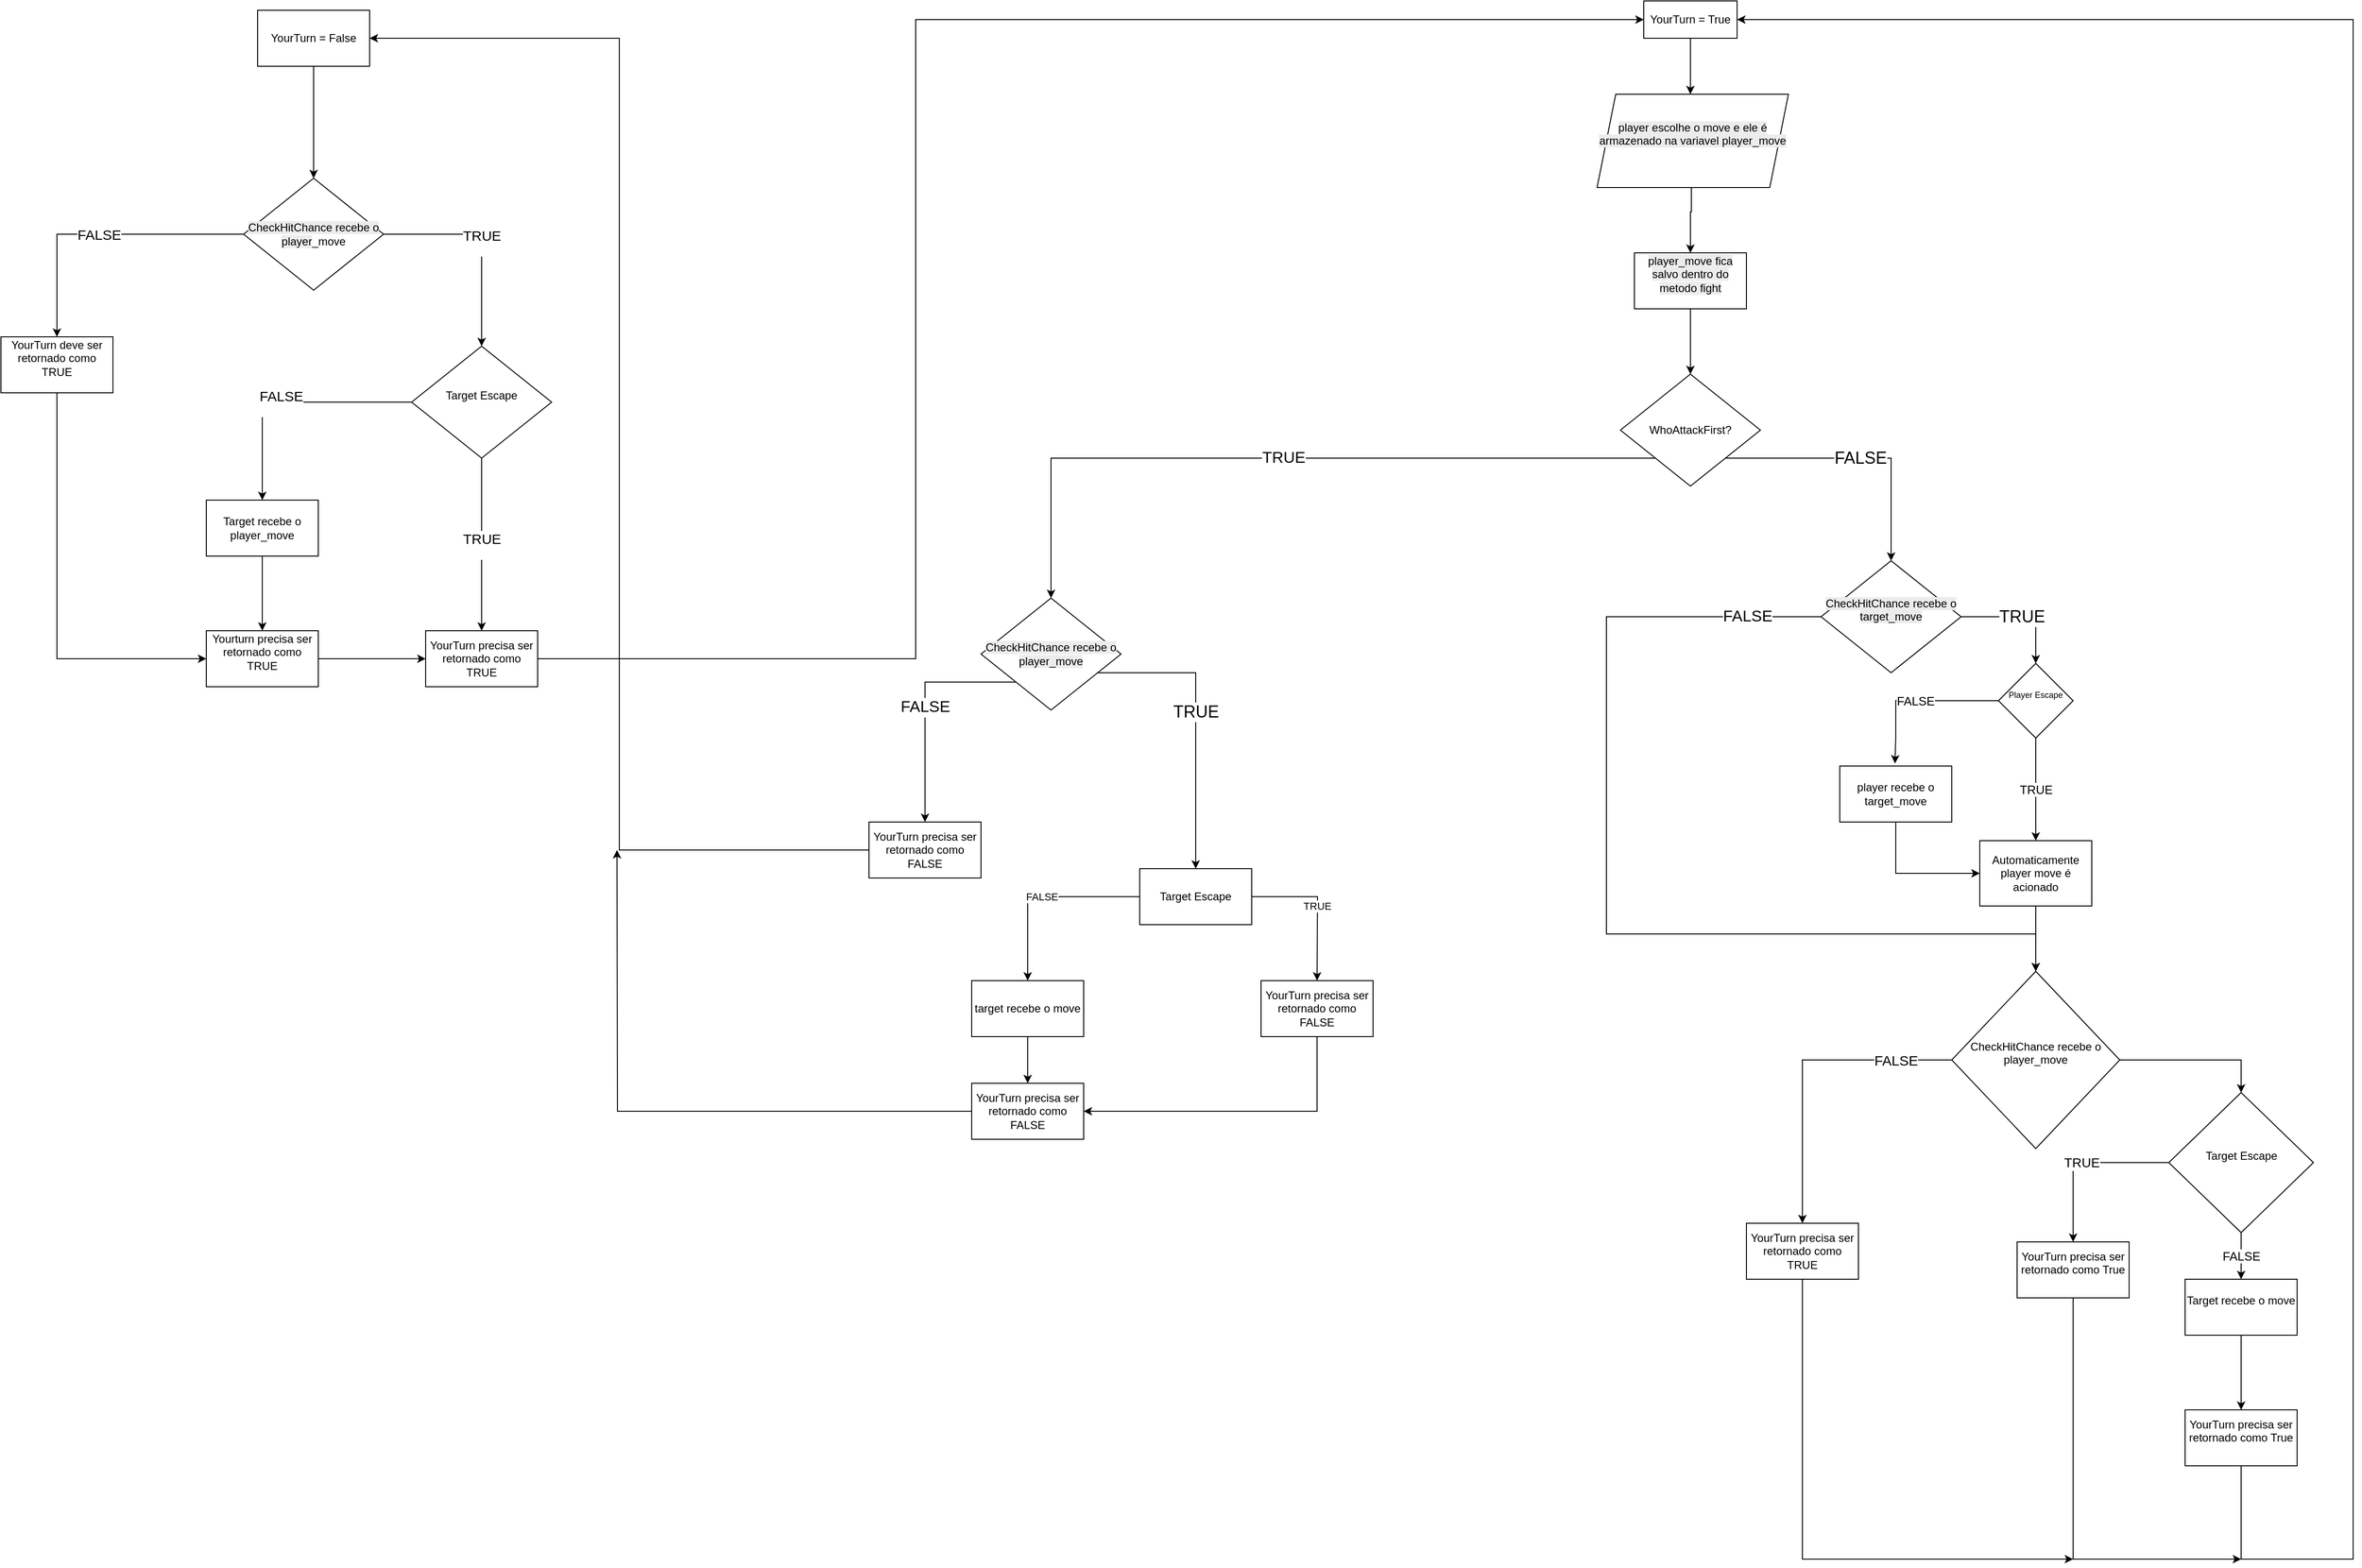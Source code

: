<mxfile version="27.0.5">
  <diagram name="Página-1" id="UGADvDvg8MFXdUgGhnul">
    <mxGraphModel dx="3427" dy="5303" grid="1" gridSize="10" guides="1" tooltips="1" connect="1" arrows="1" fold="1" page="1" pageScale="1" pageWidth="827" pageHeight="1169" math="0" shadow="0">
      <root>
        <mxCell id="0" />
        <mxCell id="1" parent="0" />
        <mxCell id="3Kyhh9vB5ekiafbe0aQi-21" value="&lt;font style=&quot;font-size: 17px;&quot;&gt;FALSE&lt;/font&gt;" style="edgeStyle=orthogonalEdgeStyle;rounded=0;orthogonalLoop=1;jettySize=auto;html=1;exitX=0;exitY=1;exitDx=0;exitDy=0;" parent="1" edge="1" target="3Kyhh9vB5ekiafbe0aQi-26">
          <mxGeometry x="-0.851" relative="1" as="geometry">
            <mxPoint x="460" y="1060" as="targetPoint" />
            <mxPoint x="620" y="680" as="sourcePoint" />
            <Array as="points">
              <mxPoint x="390" y="680" />
              <mxPoint x="390" y="1020" />
              <mxPoint x="850" y="1020" />
            </Array>
            <mxPoint as="offset" />
          </mxGeometry>
        </mxCell>
        <mxCell id="3Kyhh9vB5ekiafbe0aQi-22" value="&lt;font style=&quot;font-size: 18px;&quot;&gt;TRUE&lt;/font&gt;" style="edgeStyle=orthogonalEdgeStyle;rounded=0;orthogonalLoop=1;jettySize=auto;html=1;exitX=1;exitY=1;exitDx=0;exitDy=0;" parent="1" target="1IITMv7wr1Y9vhu1d735-4" edge="1">
          <mxGeometry relative="1" as="geometry">
            <mxPoint x="881.2" y="788.48" as="targetPoint" />
            <mxPoint x="770.0" y="680" as="sourcePoint" />
            <Array as="points">
              <mxPoint x="850" y="680" />
            </Array>
          </mxGeometry>
        </mxCell>
        <mxCell id="3Kyhh9vB5ekiafbe0aQi-19" value="&#xa;&lt;span style=&quot;color: rgb(0, 0, 0); font-family: Helvetica; font-size: 12px; font-style: normal; font-variant-ligatures: normal; font-variant-caps: normal; font-weight: 400; letter-spacing: normal; orphans: 2; text-align: center; text-indent: 0px; text-transform: none; widows: 2; word-spacing: 0px; -webkit-text-stroke-width: 0px; white-space: normal; background-color: rgb(236, 236, 236); text-decoration-thickness: initial; text-decoration-style: initial; text-decoration-color: initial; display: inline !important; float: none;&quot;&gt;CheckHitChance recebe o target_move&lt;/span&gt;&#xa;&#xa;" style="rhombus;whiteSpace=wrap;html=1;" parent="1" vertex="1">
          <mxGeometry x="620" y="620" width="150" height="120" as="geometry" />
        </mxCell>
        <mxCell id="3Kyhh9vB5ekiafbe0aQi-6" style="edgeStyle=orthogonalEdgeStyle;rounded=0;orthogonalLoop=1;jettySize=auto;html=1;entryX=0.5;entryY=0;entryDx=0;entryDy=0;" parent="1" source="3Kyhh9vB5ekiafbe0aQi-2" edge="1">
          <mxGeometry relative="1" as="geometry">
            <mxPoint x="480" y="120" as="targetPoint" />
          </mxGeometry>
        </mxCell>
        <mxCell id="3Kyhh9vB5ekiafbe0aQi-2" value="YourTurn = True" style="rounded=0;whiteSpace=wrap;html=1;" parent="1" vertex="1">
          <mxGeometry x="430" y="20" width="100" height="40" as="geometry" />
        </mxCell>
        <mxCell id="3Kyhh9vB5ekiafbe0aQi-9" value="" style="edgeStyle=orthogonalEdgeStyle;rounded=0;orthogonalLoop=1;jettySize=auto;html=1;" parent="1" edge="1">
          <mxGeometry relative="1" as="geometry">
            <mxPoint x="480" y="200" as="sourcePoint" />
            <mxPoint x="480" y="290" as="targetPoint" />
            <Array as="points">
              <mxPoint x="481" y="200" />
              <mxPoint x="481" y="246" />
              <mxPoint x="480" y="246" />
            </Array>
          </mxGeometry>
        </mxCell>
        <mxCell id="3Kyhh9vB5ekiafbe0aQi-11" value="&#xa;&lt;span style=&quot;color: rgb(0, 0, 0); font-family: Helvetica; font-size: 12px; font-style: normal; font-variant-ligatures: normal; font-variant-caps: normal; font-weight: 400; letter-spacing: normal; orphans: 2; text-align: center; text-indent: 0px; text-transform: none; widows: 2; word-spacing: 0px; -webkit-text-stroke-width: 0px; white-space: normal; background-color: rgb(236, 236, 236); text-decoration-thickness: initial; text-decoration-style: initial; text-decoration-color: initial; display: inline !important; float: none;&quot;&gt;player escolhe o move e ele é armazenado na variavel player_move&lt;/span&gt;&#xa;&#xa;" style="shape=parallelogram;perimeter=parallelogramPerimeter;whiteSpace=wrap;html=1;fixedSize=1;" parent="1" vertex="1">
          <mxGeometry x="380" y="120" width="205" height="100" as="geometry" />
        </mxCell>
        <mxCell id="3Kyhh9vB5ekiafbe0aQi-16" value="&lt;font style=&quot;font-size: 17px;&quot;&gt;TRUE&lt;/font&gt;" style="edgeStyle=orthogonalEdgeStyle;rounded=0;orthogonalLoop=1;jettySize=auto;html=1;exitX=0;exitY=1;exitDx=0;exitDy=0;entryX=0.5;entryY=0;entryDx=0;entryDy=0;" parent="1" source="3Kyhh9vB5ekiafbe0aQi-13" target="3Kyhh9vB5ekiafbe0aQi-36" edge="1">
          <mxGeometry relative="1" as="geometry">
            <mxPoint x="360" y="600" as="targetPoint" />
          </mxGeometry>
        </mxCell>
        <mxCell id="3Kyhh9vB5ekiafbe0aQi-17" value="&lt;font style=&quot;font-size: 18px;&quot;&gt;FALSE&lt;/font&gt;" style="edgeStyle=orthogonalEdgeStyle;rounded=0;orthogonalLoop=1;jettySize=auto;html=1;exitX=1;exitY=1;exitDx=0;exitDy=0;entryX=0.5;entryY=0;entryDx=0;entryDy=0;" parent="1" source="3Kyhh9vB5ekiafbe0aQi-13" target="3Kyhh9vB5ekiafbe0aQi-19" edge="1">
          <mxGeometry relative="1" as="geometry">
            <mxPoint x="690" y="620" as="targetPoint" />
          </mxGeometry>
        </mxCell>
        <mxCell id="3Kyhh9vB5ekiafbe0aQi-13" value="WhoAttackFirst?" style="rhombus;whiteSpace=wrap;html=1;" parent="1" vertex="1">
          <mxGeometry x="405" y="420" width="150" height="120" as="geometry" />
        </mxCell>
        <mxCell id="3Kyhh9vB5ekiafbe0aQi-15" style="edgeStyle=orthogonalEdgeStyle;rounded=0;orthogonalLoop=1;jettySize=auto;html=1;exitX=0.5;exitY=1;exitDx=0;exitDy=0;entryX=0.5;entryY=0;entryDx=0;entryDy=0;" parent="1" source="3Kyhh9vB5ekiafbe0aQi-14" target="3Kyhh9vB5ekiafbe0aQi-13" edge="1">
          <mxGeometry relative="1" as="geometry" />
        </mxCell>
        <mxCell id="3Kyhh9vB5ekiafbe0aQi-14" value="&#xa;&lt;span style=&quot;color: rgb(0, 0, 0); font-family: Helvetica; font-size: 12px; font-style: normal; font-variant-ligatures: normal; font-variant-caps: normal; font-weight: 400; letter-spacing: normal; orphans: 2; text-align: center; text-indent: 0px; text-transform: none; widows: 2; word-spacing: 0px; -webkit-text-stroke-width: 0px; white-space: normal; background-color: rgb(236, 236, 236); text-decoration-thickness: initial; text-decoration-style: initial; text-decoration-color: initial; display: inline !important; float: none;&quot;&gt;player_move fica salvo dentro do metodo fight&lt;/span&gt;&#xa;&#xa;" style="rounded=0;whiteSpace=wrap;html=1;" parent="1" vertex="1">
          <mxGeometry x="420" y="290" width="120" height="60" as="geometry" />
        </mxCell>
        <mxCell id="3Kyhh9vB5ekiafbe0aQi-27" value="" style="edgeStyle=orthogonalEdgeStyle;rounded=0;orthogonalLoop=1;jettySize=auto;html=1;" parent="1" source="3Kyhh9vB5ekiafbe0aQi-24" target="3Kyhh9vB5ekiafbe0aQi-26" edge="1">
          <mxGeometry relative="1" as="geometry" />
        </mxCell>
        <mxCell id="3Kyhh9vB5ekiafbe0aQi-24" value="Automaticamente player move é acionado" style="rounded=0;whiteSpace=wrap;html=1;" parent="1" vertex="1">
          <mxGeometry x="790" y="920" width="120" height="70" as="geometry" />
        </mxCell>
        <mxCell id="1IITMv7wr1Y9vhu1d735-8" value="" style="edgeStyle=orthogonalEdgeStyle;rounded=0;orthogonalLoop=1;jettySize=auto;html=1;entryX=0.5;entryY=0;entryDx=0;entryDy=0;" edge="1" parent="1" source="3Kyhh9vB5ekiafbe0aQi-26" target="1IITMv7wr1Y9vhu1d735-7">
          <mxGeometry relative="1" as="geometry">
            <Array as="points">
              <mxPoint x="1070" y="1155" />
            </Array>
          </mxGeometry>
        </mxCell>
        <mxCell id="1IITMv7wr1Y9vhu1d735-14" value="&lt;font style=&quot;font-size: 15px;&quot;&gt;FALSE&lt;/font&gt;" style="edgeStyle=orthogonalEdgeStyle;rounded=0;orthogonalLoop=1;jettySize=auto;html=1;" edge="1" parent="1" source="3Kyhh9vB5ekiafbe0aQi-26" target="1IITMv7wr1Y9vhu1d735-13">
          <mxGeometry x="-0.642" relative="1" as="geometry">
            <mxPoint as="offset" />
          </mxGeometry>
        </mxCell>
        <mxCell id="3Kyhh9vB5ekiafbe0aQi-26" value="CheckHitChance recebe o player_move&lt;div&gt;&lt;br&gt;&lt;/div&gt;" style="rhombus;whiteSpace=wrap;html=1;" parent="1" vertex="1">
          <mxGeometry x="760" y="1060" width="180" height="190" as="geometry" />
        </mxCell>
        <mxCell id="3Kyhh9vB5ekiafbe0aQi-31" value="&lt;font style=&quot;font-size: 13px;&quot;&gt;FALSE&lt;/font&gt;" style="edgeStyle=orthogonalEdgeStyle;rounded=0;orthogonalLoop=1;jettySize=auto;html=1;exitX=0.5;exitY=1;exitDx=0;exitDy=0;" parent="1" source="1IITMv7wr1Y9vhu1d735-7" target="3Kyhh9vB5ekiafbe0aQi-32" edge="1">
          <mxGeometry relative="1" as="geometry">
            <mxPoint x="1070" y="1420" as="targetPoint" />
            <mxPoint x="1070" y="1340" as="sourcePoint" />
          </mxGeometry>
        </mxCell>
        <mxCell id="3Kyhh9vB5ekiafbe0aQi-33" style="edgeStyle=orthogonalEdgeStyle;rounded=0;orthogonalLoop=1;jettySize=auto;html=1;entryX=1;entryY=0.5;entryDx=0;entryDy=0;exitX=0.5;exitY=1;exitDx=0;exitDy=0;" parent="1" source="1IITMv7wr1Y9vhu1d735-2" target="3Kyhh9vB5ekiafbe0aQi-2" edge="1">
          <mxGeometry relative="1" as="geometry">
            <Array as="points">
              <mxPoint x="1070" y="1690" />
              <mxPoint x="1190" y="1690" />
              <mxPoint x="1190" y="40" />
            </Array>
            <mxPoint x="1190" y="1670" as="sourcePoint" />
          </mxGeometry>
        </mxCell>
        <mxCell id="1IITMv7wr1Y9vhu1d735-3" value="" style="edgeStyle=orthogonalEdgeStyle;rounded=0;orthogonalLoop=1;jettySize=auto;html=1;" edge="1" parent="1" source="3Kyhh9vB5ekiafbe0aQi-32" target="1IITMv7wr1Y9vhu1d735-2">
          <mxGeometry relative="1" as="geometry" />
        </mxCell>
        <mxCell id="3Kyhh9vB5ekiafbe0aQi-32" value="Target recebe o move&lt;div&gt;&lt;br&gt;&lt;/div&gt;" style="rounded=0;whiteSpace=wrap;html=1;" parent="1" vertex="1">
          <mxGeometry x="1010" y="1390" width="120" height="60" as="geometry" />
        </mxCell>
        <mxCell id="3Kyhh9vB5ekiafbe0aQi-34" value="&lt;font style=&quot;font-size: 17px;&quot;&gt;FALSE&lt;/font&gt;" style="edgeStyle=orthogonalEdgeStyle;rounded=0;orthogonalLoop=1;jettySize=auto;html=1;exitX=0;exitY=1;exitDx=0;exitDy=0;entryX=0.5;entryY=0;entryDx=0;entryDy=0;" parent="1" source="3Kyhh9vB5ekiafbe0aQi-36" target="3Kyhh9vB5ekiafbe0aQi-48" edge="1">
          <mxGeometry relative="1" as="geometry">
            <mxPoint x="-340" y="840" as="targetPoint" />
            <Array as="points">
              <mxPoint x="-340" y="750" />
            </Array>
          </mxGeometry>
        </mxCell>
        <mxCell id="3Kyhh9vB5ekiafbe0aQi-35" value="&lt;font style=&quot;font-size: 18px;&quot;&gt;TRUE&lt;/font&gt;" style="edgeStyle=orthogonalEdgeStyle;rounded=0;orthogonalLoop=1;jettySize=auto;html=1;exitX=1;exitY=1;exitDx=0;exitDy=0;entryX=0.5;entryY=0;entryDx=0;entryDy=0;" parent="1" source="3Kyhh9vB5ekiafbe0aQi-36" target="3Kyhh9vB5ekiafbe0aQi-38" edge="1">
          <mxGeometry relative="1" as="geometry">
            <mxPoint x="50" y="830" as="targetPoint" />
            <Array as="points">
              <mxPoint x="-167" y="740" />
              <mxPoint x="-50" y="740" />
            </Array>
          </mxGeometry>
        </mxCell>
        <mxCell id="3Kyhh9vB5ekiafbe0aQi-36" value="&lt;br&gt;&lt;span style=&quot;color: rgb(0, 0, 0); font-family: Helvetica; font-size: 12px; font-style: normal; font-variant-ligatures: normal; font-variant-caps: normal; font-weight: 400; letter-spacing: normal; orphans: 2; text-align: center; text-indent: 0px; text-transform: none; widows: 2; word-spacing: 0px; -webkit-text-stroke-width: 0px; white-space: normal; background-color: rgb(236, 236, 236); text-decoration-thickness: initial; text-decoration-style: initial; text-decoration-color: initial; float: none; display: inline !important;&quot;&gt;CheckHitChance recebe o player&lt;/span&gt;&lt;span style=&quot;background-color: light-dark(rgb(236, 236, 236), rgb(34, 34, 34)); color: light-dark(rgb(0, 0, 0), rgb(237, 237, 237));&quot;&gt;_move&lt;/span&gt;&lt;div&gt;&lt;br&gt;&lt;/div&gt;" style="rhombus;whiteSpace=wrap;html=1;" parent="1" vertex="1">
          <mxGeometry x="-280" y="660" width="150" height="120" as="geometry" />
        </mxCell>
        <mxCell id="3Kyhh9vB5ekiafbe0aQi-40" value="TRUE" style="edgeStyle=orthogonalEdgeStyle;rounded=0;orthogonalLoop=1;jettySize=auto;html=1;entryX=0.5;entryY=0;entryDx=0;entryDy=0;" parent="1" source="3Kyhh9vB5ekiafbe0aQi-38" edge="1">
          <mxGeometry relative="1" as="geometry">
            <mxPoint x="80.0" y="1070" as="targetPoint" />
          </mxGeometry>
        </mxCell>
        <mxCell id="3Kyhh9vB5ekiafbe0aQi-41" value="FALSE" style="edgeStyle=orthogonalEdgeStyle;rounded=0;orthogonalLoop=1;jettySize=auto;html=1;entryX=0.5;entryY=0;entryDx=0;entryDy=0;" parent="1" source="3Kyhh9vB5ekiafbe0aQi-38" target="3Kyhh9vB5ekiafbe0aQi-43" edge="1">
          <mxGeometry relative="1" as="geometry">
            <mxPoint x="-90" y="1020" as="targetPoint" />
          </mxGeometry>
        </mxCell>
        <mxCell id="3Kyhh9vB5ekiafbe0aQi-38" value="Target Escape" style="rounded=0;whiteSpace=wrap;html=1;" parent="1" vertex="1">
          <mxGeometry x="-110" y="950" width="120" height="60" as="geometry" />
        </mxCell>
        <mxCell id="1IITMv7wr1Y9vhu1d735-30" style="edgeStyle=orthogonalEdgeStyle;rounded=0;orthogonalLoop=1;jettySize=auto;html=1;exitX=0.5;exitY=1;exitDx=0;exitDy=0;entryX=1;entryY=0.5;entryDx=0;entryDy=0;" edge="1" parent="1" source="3Kyhh9vB5ekiafbe0aQi-42" target="3Kyhh9vB5ekiafbe0aQi-46">
          <mxGeometry relative="1" as="geometry" />
        </mxCell>
        <mxCell id="3Kyhh9vB5ekiafbe0aQi-42" value="YourTurn precisa ser retornado como FALSE" style="rounded=0;whiteSpace=wrap;html=1;" parent="1" vertex="1">
          <mxGeometry x="20" y="1070" width="120" height="60" as="geometry" />
        </mxCell>
        <mxCell id="3Kyhh9vB5ekiafbe0aQi-47" style="edgeStyle=orthogonalEdgeStyle;rounded=0;orthogonalLoop=1;jettySize=auto;html=1;exitX=0.5;exitY=1;exitDx=0;exitDy=0;entryX=0.5;entryY=0;entryDx=0;entryDy=0;" parent="1" source="3Kyhh9vB5ekiafbe0aQi-43" target="3Kyhh9vB5ekiafbe0aQi-46" edge="1">
          <mxGeometry relative="1" as="geometry" />
        </mxCell>
        <mxCell id="3Kyhh9vB5ekiafbe0aQi-43" value="target recebe o move" style="rounded=0;whiteSpace=wrap;html=1;" parent="1" vertex="1">
          <mxGeometry x="-290" y="1070" width="120" height="60" as="geometry" />
        </mxCell>
        <mxCell id="1IITMv7wr1Y9vhu1d735-31" style="edgeStyle=orthogonalEdgeStyle;rounded=0;orthogonalLoop=1;jettySize=auto;html=1;" edge="1" parent="1" source="3Kyhh9vB5ekiafbe0aQi-46">
          <mxGeometry relative="1" as="geometry">
            <mxPoint x="-670" y="930" as="targetPoint" />
          </mxGeometry>
        </mxCell>
        <mxCell id="3Kyhh9vB5ekiafbe0aQi-46" value="YourTurn precisa ser retornado como FALSE" style="rounded=0;whiteSpace=wrap;html=1;" parent="1" vertex="1">
          <mxGeometry x="-290" y="1180" width="120" height="60" as="geometry" />
        </mxCell>
        <mxCell id="1IITMv7wr1Y9vhu1d735-28" style="edgeStyle=orthogonalEdgeStyle;rounded=0;orthogonalLoop=1;jettySize=auto;html=1;entryX=1;entryY=0.5;entryDx=0;entryDy=0;" edge="1" parent="1" source="3Kyhh9vB5ekiafbe0aQi-48" target="3Kyhh9vB5ekiafbe0aQi-51">
          <mxGeometry relative="1" as="geometry" />
        </mxCell>
        <mxCell id="3Kyhh9vB5ekiafbe0aQi-48" value="YourTurn precisa ser retornado como FALSE" style="rounded=0;whiteSpace=wrap;html=1;" parent="1" vertex="1">
          <mxGeometry x="-400" y="900" width="120" height="60" as="geometry" />
        </mxCell>
        <mxCell id="3Kyhh9vB5ekiafbe0aQi-52" style="edgeStyle=orthogonalEdgeStyle;rounded=0;orthogonalLoop=1;jettySize=auto;html=1;exitX=0.5;exitY=1;exitDx=0;exitDy=0;" parent="1" source="3Kyhh9vB5ekiafbe0aQi-51" edge="1">
          <mxGeometry relative="1" as="geometry">
            <mxPoint x="-995" y="210" as="targetPoint" />
          </mxGeometry>
        </mxCell>
        <mxCell id="3Kyhh9vB5ekiafbe0aQi-51" value="YourTurn = False" style="rounded=0;whiteSpace=wrap;html=1;" parent="1" vertex="1">
          <mxGeometry x="-1055" y="30" width="120" height="60" as="geometry" />
        </mxCell>
        <mxCell id="3Kyhh9vB5ekiafbe0aQi-56" value="&lt;font style=&quot;font-size: 15px;&quot;&gt;FALSE&lt;/font&gt;" style="edgeStyle=orthogonalEdgeStyle;rounded=0;orthogonalLoop=1;jettySize=auto;html=1;" parent="1" source="3Kyhh9vB5ekiafbe0aQi-54" edge="1" target="1IITMv7wr1Y9vhu1d735-27">
          <mxGeometry relative="1" as="geometry">
            <mxPoint x="-1270" y="410" as="targetPoint" />
            <Array as="points">
              <mxPoint x="-1270" y="270" />
              <mxPoint x="-1270" y="360" />
            </Array>
          </mxGeometry>
        </mxCell>
        <mxCell id="1IITMv7wr1Y9vhu1d735-20" value="&lt;font style=&quot;font-size: 15px;&quot;&gt;TRUE&lt;/font&gt;&lt;div&gt;&lt;br&gt;&lt;/div&gt;" style="edgeStyle=orthogonalEdgeStyle;rounded=0;orthogonalLoop=1;jettySize=auto;html=1;" edge="1" parent="1" source="3Kyhh9vB5ekiafbe0aQi-54" target="1IITMv7wr1Y9vhu1d735-19">
          <mxGeometry relative="1" as="geometry" />
        </mxCell>
        <mxCell id="3Kyhh9vB5ekiafbe0aQi-54" value="&lt;span style=&quot;background-color: light-dark(#ffffff, var(--ge-dark-color, #121212));&quot;&gt;&lt;br&gt;&lt;span style=&quot;color: rgb(0, 0, 0); float: none; display: inline !important; background-color: rgb(236, 236, 236);&quot;&gt;CheckHitChance recebe o player&lt;/span&gt;&lt;span style=&quot;color: light-dark(rgb(0, 0, 0), rgb(237, 237, 237));&quot;&gt;_move&lt;/span&gt;&lt;/span&gt;&lt;div&gt;&lt;br&gt;&lt;/div&gt;" style="rhombus;whiteSpace=wrap;html=1;" parent="1" vertex="1">
          <mxGeometry x="-1070" y="210" width="150" height="120" as="geometry" />
        </mxCell>
        <mxCell id="3Kyhh9vB5ekiafbe0aQi-69" style="edgeStyle=orthogonalEdgeStyle;rounded=0;orthogonalLoop=1;jettySize=auto;html=1;exitX=0.5;exitY=1;exitDx=0;exitDy=0;entryX=0;entryY=0.5;entryDx=0;entryDy=0;" parent="1" source="3Kyhh9vB5ekiafbe0aQi-68" target="3Kyhh9vB5ekiafbe0aQi-24" edge="1">
          <mxGeometry relative="1" as="geometry" />
        </mxCell>
        <mxCell id="3Kyhh9vB5ekiafbe0aQi-68" value="player recebe o target_move" style="rounded=0;whiteSpace=wrap;html=1;" parent="1" vertex="1">
          <mxGeometry x="640" y="840" width="120" height="60" as="geometry" />
        </mxCell>
        <mxCell id="1IITMv7wr1Y9vhu1d735-2" value="YourTurn precisa ser retornado como True&lt;div&gt;&lt;br&gt;&lt;/div&gt;" style="whiteSpace=wrap;html=1;rounded=0;" vertex="1" parent="1">
          <mxGeometry x="1010" y="1530" width="120" height="60" as="geometry" />
        </mxCell>
        <mxCell id="1IITMv7wr1Y9vhu1d735-5" value="&lt;font style=&quot;font-size: 13px;&quot;&gt;FALSE&lt;/font&gt;" style="edgeStyle=orthogonalEdgeStyle;rounded=0;orthogonalLoop=1;jettySize=auto;html=1;entryX=0.493;entryY=-0.046;entryDx=0;entryDy=0;entryPerimeter=0;" edge="1" parent="1" source="1IITMv7wr1Y9vhu1d735-4" target="3Kyhh9vB5ekiafbe0aQi-68">
          <mxGeometry relative="1" as="geometry">
            <mxPoint x="670" y="770" as="targetPoint" />
            <Array as="points">
              <mxPoint x="700" y="770" />
              <mxPoint x="700" y="810" />
              <mxPoint x="699" y="810" />
            </Array>
          </mxGeometry>
        </mxCell>
        <mxCell id="1IITMv7wr1Y9vhu1d735-6" value="&lt;font style=&quot;font-size: 13px;&quot;&gt;TRUE&lt;/font&gt;" style="edgeStyle=orthogonalEdgeStyle;rounded=0;orthogonalLoop=1;jettySize=auto;html=1;" edge="1" parent="1" source="1IITMv7wr1Y9vhu1d735-4" target="3Kyhh9vB5ekiafbe0aQi-24">
          <mxGeometry relative="1" as="geometry" />
        </mxCell>
        <mxCell id="1IITMv7wr1Y9vhu1d735-4" value="&lt;font style=&quot;font-size: 9px;&quot;&gt;Player Escape&lt;/font&gt;&lt;div&gt;&lt;br&gt;&lt;/div&gt;" style="rhombus;whiteSpace=wrap;html=1;direction=south;rotation=0;" vertex="1" parent="1">
          <mxGeometry x="810.0" y="730" width="80" height="80" as="geometry" />
        </mxCell>
        <mxCell id="1IITMv7wr1Y9vhu1d735-10" value="&lt;font style=&quot;font-size: 14px;&quot;&gt;TRUE&lt;/font&gt;" style="edgeStyle=orthogonalEdgeStyle;rounded=0;orthogonalLoop=1;jettySize=auto;html=1;" edge="1" parent="1" source="1IITMv7wr1Y9vhu1d735-7" target="1IITMv7wr1Y9vhu1d735-11">
          <mxGeometry relative="1" as="geometry">
            <mxPoint x="890" y="1380" as="targetPoint" />
            <Array as="points">
              <mxPoint x="890" y="1265" />
              <mxPoint x="890" y="1370" />
            </Array>
          </mxGeometry>
        </mxCell>
        <mxCell id="1IITMv7wr1Y9vhu1d735-7" value="Target Escape&lt;div&gt;&lt;br&gt;&lt;/div&gt;" style="rhombus;whiteSpace=wrap;html=1;" vertex="1" parent="1">
          <mxGeometry x="992.5" y="1190" width="155" height="150" as="geometry" />
        </mxCell>
        <mxCell id="1IITMv7wr1Y9vhu1d735-15" style="edgeStyle=orthogonalEdgeStyle;rounded=0;orthogonalLoop=1;jettySize=auto;html=1;" edge="1" parent="1" source="1IITMv7wr1Y9vhu1d735-11">
          <mxGeometry relative="1" as="geometry">
            <mxPoint x="1070" y="1690" as="targetPoint" />
            <Array as="points">
              <mxPoint x="890" y="1690" />
            </Array>
          </mxGeometry>
        </mxCell>
        <mxCell id="1IITMv7wr1Y9vhu1d735-11" value="YourTurn precisa ser retornado como True&lt;div&gt;&lt;br&gt;&lt;/div&gt;" style="rounded=0;whiteSpace=wrap;html=1;" vertex="1" parent="1">
          <mxGeometry x="830" y="1350" width="120" height="60" as="geometry" />
        </mxCell>
        <mxCell id="1IITMv7wr1Y9vhu1d735-16" style="edgeStyle=orthogonalEdgeStyle;rounded=0;orthogonalLoop=1;jettySize=auto;html=1;" edge="1" parent="1" source="1IITMv7wr1Y9vhu1d735-13">
          <mxGeometry relative="1" as="geometry">
            <mxPoint x="890" y="1690" as="targetPoint" />
            <Array as="points">
              <mxPoint x="600" y="1690" />
            </Array>
          </mxGeometry>
        </mxCell>
        <mxCell id="1IITMv7wr1Y9vhu1d735-13" value="YourTurn precisa ser retornado como TRUE" style="whiteSpace=wrap;html=1;" vertex="1" parent="1">
          <mxGeometry x="540" y="1330" width="120" height="60" as="geometry" />
        </mxCell>
        <mxCell id="1IITMv7wr1Y9vhu1d735-22" value="&lt;font style=&quot;font-size: 15px;&quot;&gt;FALSE&lt;/font&gt;&lt;div&gt;&lt;br&gt;&lt;/div&gt;" style="edgeStyle=orthogonalEdgeStyle;rounded=0;orthogonalLoop=1;jettySize=auto;html=1;" edge="1" parent="1" source="1IITMv7wr1Y9vhu1d735-19" target="1IITMv7wr1Y9vhu1d735-21">
          <mxGeometry x="0.057" relative="1" as="geometry">
            <mxPoint as="offset" />
          </mxGeometry>
        </mxCell>
        <mxCell id="1IITMv7wr1Y9vhu1d735-24" value="&lt;font style=&quot;font-size: 15px;&quot;&gt;TRUE&lt;/font&gt;&lt;div&gt;&lt;br&gt;&lt;/div&gt;" style="edgeStyle=orthogonalEdgeStyle;rounded=0;orthogonalLoop=1;jettySize=auto;html=1;" edge="1" parent="1" source="1IITMv7wr1Y9vhu1d735-19" target="1IITMv7wr1Y9vhu1d735-23">
          <mxGeometry relative="1" as="geometry" />
        </mxCell>
        <mxCell id="1IITMv7wr1Y9vhu1d735-19" value="Target Escape&lt;div&gt;&lt;br&gt;&lt;/div&gt;" style="rhombus;whiteSpace=wrap;html=1;" vertex="1" parent="1">
          <mxGeometry x="-890" y="390" width="150" height="120" as="geometry" />
        </mxCell>
        <mxCell id="1IITMv7wr1Y9vhu1d735-26" value="" style="edgeStyle=orthogonalEdgeStyle;rounded=0;orthogonalLoop=1;jettySize=auto;html=1;" edge="1" parent="1" source="1IITMv7wr1Y9vhu1d735-21" target="1IITMv7wr1Y9vhu1d735-25">
          <mxGeometry relative="1" as="geometry" />
        </mxCell>
        <mxCell id="1IITMv7wr1Y9vhu1d735-21" value="Target recebe o player_move" style="whiteSpace=wrap;html=1;" vertex="1" parent="1">
          <mxGeometry x="-1110" y="555" width="120" height="60" as="geometry" />
        </mxCell>
        <mxCell id="1IITMv7wr1Y9vhu1d735-34" style="edgeStyle=orthogonalEdgeStyle;rounded=0;orthogonalLoop=1;jettySize=auto;html=1;entryX=0;entryY=0.5;entryDx=0;entryDy=0;" edge="1" parent="1" source="1IITMv7wr1Y9vhu1d735-23" target="3Kyhh9vB5ekiafbe0aQi-2">
          <mxGeometry relative="1" as="geometry">
            <mxPoint x="-430" y="70" as="targetPoint" />
            <Array as="points">
              <mxPoint x="-350" y="725" />
              <mxPoint x="-350" y="40" />
            </Array>
          </mxGeometry>
        </mxCell>
        <mxCell id="1IITMv7wr1Y9vhu1d735-23" value="YourTurn precisa ser retornado como TRUE" style="whiteSpace=wrap;html=1;" vertex="1" parent="1">
          <mxGeometry x="-875" y="695" width="120" height="60" as="geometry" />
        </mxCell>
        <mxCell id="1IITMv7wr1Y9vhu1d735-33" style="edgeStyle=orthogonalEdgeStyle;rounded=0;orthogonalLoop=1;jettySize=auto;html=1;" edge="1" parent="1" source="1IITMv7wr1Y9vhu1d735-25" target="1IITMv7wr1Y9vhu1d735-23">
          <mxGeometry relative="1" as="geometry" />
        </mxCell>
        <mxCell id="1IITMv7wr1Y9vhu1d735-25" value="Yourturn precisa ser retornado como TRUE&lt;div&gt;&lt;br&gt;&lt;/div&gt;" style="whiteSpace=wrap;html=1;" vertex="1" parent="1">
          <mxGeometry x="-1110" y="695" width="120" height="60" as="geometry" />
        </mxCell>
        <mxCell id="1IITMv7wr1Y9vhu1d735-32" style="edgeStyle=orthogonalEdgeStyle;rounded=0;orthogonalLoop=1;jettySize=auto;html=1;exitX=0.5;exitY=1;exitDx=0;exitDy=0;entryX=0;entryY=0.5;entryDx=0;entryDy=0;" edge="1" parent="1" source="1IITMv7wr1Y9vhu1d735-27" target="1IITMv7wr1Y9vhu1d735-25">
          <mxGeometry relative="1" as="geometry">
            <mxPoint x="-1269.714" y="720" as="targetPoint" />
          </mxGeometry>
        </mxCell>
        <mxCell id="1IITMv7wr1Y9vhu1d735-27" value="YourTurn deve ser retornado como TRUE&lt;div&gt;&lt;br&gt;&lt;/div&gt;" style="rounded=0;whiteSpace=wrap;html=1;" vertex="1" parent="1">
          <mxGeometry x="-1330" y="380" width="120" height="60" as="geometry" />
        </mxCell>
      </root>
    </mxGraphModel>
  </diagram>
</mxfile>
